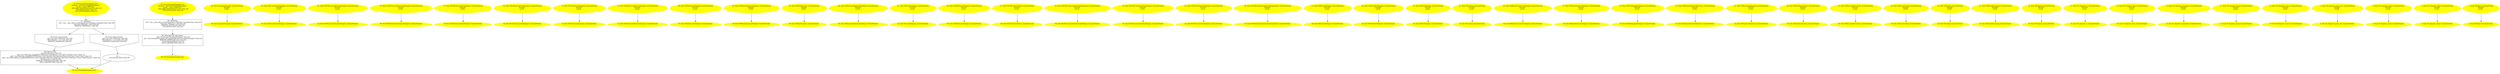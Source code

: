 digraph iCFG {
97 [label="97:  DeclStmt \n   n$7=_fun___objc_alloc_no_fail(sizeof(class NSString ):unsigned long ) [line 28]\n  *&s:class NSString *=n$7 [line 28]\n  REMOVE_TEMPS(n$7); [line 28]\n " shape="box"]
	

	 97 -> 94 ;
	 97 -> 95 ;
96 [label="96:  Return Stmt \n   NULLIFY(&s,false); [line 30]\n  n$4=_fun_NSString_stringWithUTF8String:(\"Something is not right exception\":char *) [line 31]\n  n$5=_fun_NSString_stringWithUTF8String:(\"Can't perform this operation because of this or that\":char *) [line 33]\n  n$6=_fun_NSException_exceptionWithName:reason:userInfo:(n$4:class NSString *,n$5:class NSString *,0:class NSDictionary *) [line 30]\n  *&return:void =n$6 [line 30]\n  REMOVE_TEMPS(n$4,n$5,n$6); [line 30]\n  APPLY_ABSTRACTION; [line 30]\n " shape="box"]
	

	 96 -> 92 ;
95 [label="95: Prune (false branch) \n   n$3=*&s:class NSString * [line 29]\n  PRUNE((n$3 == 0), false); [line 29]\n  REMOVE_TEMPS(n$3); [line 29]\n " shape="invhouse"]
	

	 95 -> 93 ;
94 [label="94: Prune (true branch) \n   n$3=*&s:class NSString * [line 29]\n  PRUNE((n$3 != 0), true); [line 29]\n  REMOVE_TEMPS(n$3); [line 29]\n " shape="invhouse"]
	

	 94 -> 96 ;
93 [label="93: + \n   NULLIFY(&s,false); [line 29]\n " ]
	

	 93 -> 92 ;
92 [label="92: Exit ExceptionExample_test1 \n  " color=yellow style=filled]
	

91 [label="91: Start ExceptionExample_test1\nFormals:  self:class ExceptionExample *\nLocals:  s:class NSString * \n   DECLARE_LOCALS(&return,&s); [line 27]\n  NULLIFY(&s,false); [line 27]\n  NULLIFY(&self,false); [line 27]\n " color=yellow style=filled]
	

	 91 -> 97 ;
90 [label="90:  DeclStmt \n   n$2=_fun___objc_alloc_no_fail(sizeof(class NSString ):unsigned long ) [line 20]\n  *&s:class NSString *=n$2 [line 20]\n  REMOVE_TEMPS(n$2); [line 20]\n  NULLIFY(&s,false); [line 20]\n " shape="box"]
	

	 90 -> 89 ;
89 [label="89:  Message Call: description \n   n$0=*&self:class ExceptionExample * [line 23]\n  n$1=_fun_ExceptionExample_description(n$0:class ExceptionExample *) [line 23]\n  REMOVE_TEMPS(n$0,n$1); [line 23]\n  NULLIFY(&self,false); [line 23]\n  APPLY_ABSTRACTION; [line 23]\n " shape="box"]
	

	 89 -> 88 ;
88 [label="88: Exit ExceptionExample_test \n  " color=yellow style=filled]
	

87 [label="87: Start ExceptionExample_test\nFormals:  self:class ExceptionExample *\nLocals:  s:class NSString * \n   DECLARE_LOCALS(&return,&s); [line 18]\n  NULLIFY(&s,false); [line 18]\n " color=yellow style=filled]
	

	 87 -> 90 ;
86 [label="86: Exit ExceptionExample_frontendChecks \n  " color=yellow style=filled]
	

85 [label="85: Start ExceptionExample_frontendChecks\nFormals: \nLocals:  \n  " color=yellow style=filled]
	

	 85 -> 86 ;
84 [label="84: Exit NSUserActivityDelegate_frontendChecks \n  " color=yellow style=filled]
	

83 [label="83: Start NSUserActivityDelegate_frontendChecks\nFormals: \nLocals:  \n  " color=yellow style=filled]
	

	 83 -> 84 ;
82 [label="82: Exit NSURLSessionStreamDelegate_frontendChecks \n  " color=yellow style=filled]
	

81 [label="81: Start NSURLSessionStreamDelegate_frontendChecks\nFormals: \nLocals:  \n  " color=yellow style=filled]
	

	 81 -> 82 ;
80 [label="80: Exit NSURLSessionDownloadDelegate_frontendChecks \n  " color=yellow style=filled]
	

79 [label="79: Start NSURLSessionDownloadDelegate_frontendChecks\nFormals: \nLocals:  \n  " color=yellow style=filled]
	

	 79 -> 80 ;
78 [label="78: Exit NSURLSessionDataDelegate_frontendChecks \n  " color=yellow style=filled]
	

77 [label="77: Start NSURLSessionDataDelegate_frontendChecks\nFormals: \nLocals:  \n  " color=yellow style=filled]
	

	 77 -> 78 ;
76 [label="76: Exit NSURLSessionTaskDelegate_frontendChecks \n  " color=yellow style=filled]
	

75 [label="75: Start NSURLSessionTaskDelegate_frontendChecks\nFormals: \nLocals:  \n  " color=yellow style=filled]
	

	 75 -> 76 ;
74 [label="74: Exit NSURLSessionDelegate_frontendChecks \n  " color=yellow style=filled]
	

73 [label="73: Start NSURLSessionDelegate_frontendChecks\nFormals: \nLocals:  \n  " color=yellow style=filled]
	

	 73 -> 74 ;
72 [label="72: Exit NSNetServiceBrowserDelegate_frontendChecks \n  " color=yellow style=filled]
	

71 [label="71: Start NSNetServiceBrowserDelegate_frontendChecks\nFormals: \nLocals:  \n  " color=yellow style=filled]
	

	 71 -> 72 ;
70 [label="70: Exit NSNetServiceDelegate_frontendChecks \n  " color=yellow style=filled]
	

69 [label="69: Start NSNetServiceDelegate_frontendChecks\nFormals: \nLocals:  \n  " color=yellow style=filled]
	

	 69 -> 70 ;
68 [label="68: Exit NSMetadataQueryDelegate_frontendChecks \n  " color=yellow style=filled]
	

67 [label="67: Start NSMetadataQueryDelegate_frontendChecks\nFormals: \nLocals:  \n  " color=yellow style=filled]
	

	 67 -> 68 ;
66 [label="66: Exit NSFilePresenter_frontendChecks \n  " color=yellow style=filled]
	

65 [label="65: Start NSFilePresenter_frontendChecks\nFormals: \nLocals:  \n  " color=yellow style=filled]
	

	 65 -> 66 ;
64 [label="64: Exit NSExtensionRequestHandling_frontendChecks \n  " color=yellow style=filled]
	

63 [label="63: Start NSExtensionRequestHandling_frontendChecks\nFormals: \nLocals:  \n  " color=yellow style=filled]
	

	 63 -> 64 ;
62 [label="62: Exit NSCacheDelegate_frontendChecks \n  " color=yellow style=filled]
	

61 [label="61: Start NSCacheDelegate_frontendChecks\nFormals: \nLocals:  \n  " color=yellow style=filled]
	

	 61 -> 62 ;
60 [label="60: Exit NSXMLParserDelegate_frontendChecks \n  " color=yellow style=filled]
	

59 [label="59: Start NSXMLParserDelegate_frontendChecks\nFormals: \nLocals:  \n  " color=yellow style=filled]
	

	 59 -> 60 ;
58 [label="58: Exit NSURLProtocolClient_frontendChecks \n  " color=yellow style=filled]
	

57 [label="57: Start NSURLProtocolClient_frontendChecks\nFormals: \nLocals:  \n  " color=yellow style=filled]
	

	 57 -> 58 ;
56 [label="56: Exit NSURLConnectionDownloadDelegate_frontendChecks \n  " color=yellow style=filled]
	

55 [label="55: Start NSURLConnectionDownloadDelegate_frontendChecks\nFormals: \nLocals:  \n  " color=yellow style=filled]
	

	 55 -> 56 ;
54 [label="54: Exit NSURLConnectionDataDelegate_frontendChecks \n  " color=yellow style=filled]
	

53 [label="53: Start NSURLConnectionDataDelegate_frontendChecks\nFormals: \nLocals:  \n  " color=yellow style=filled]
	

	 53 -> 54 ;
52 [label="52: Exit NSURLConnectionDelegate_frontendChecks \n  " color=yellow style=filled]
	

51 [label="51: Start NSURLConnectionDelegate_frontendChecks\nFormals: \nLocals:  \n  " color=yellow style=filled]
	

	 51 -> 52 ;
50 [label="50: Exit NSURLAuthenticationChallengeSender_frontendChecks \n  " color=yellow style=filled]
	

49 [label="49: Start NSURLAuthenticationChallengeSender_frontendChecks\nFormals: \nLocals:  \n  " color=yellow style=filled]
	

	 49 -> 50 ;
48 [label="48: Exit NSStreamDelegate_frontendChecks \n  " color=yellow style=filled]
	

47 [label="47: Start NSStreamDelegate_frontendChecks\nFormals: \nLocals:  \n  " color=yellow style=filled]
	

	 47 -> 48 ;
46 [label="46: Exit NSMachPortDelegate_frontendChecks \n  " color=yellow style=filled]
	

45 [label="45: Start NSMachPortDelegate_frontendChecks\nFormals: \nLocals:  \n  " color=yellow style=filled]
	

	 45 -> 46 ;
44 [label="44: Exit NSPortDelegate_frontendChecks \n  " color=yellow style=filled]
	

43 [label="43: Start NSPortDelegate_frontendChecks\nFormals: \nLocals:  \n  " color=yellow style=filled]
	

	 43 -> 44 ;
42 [label="42: Exit NSLocking_frontendChecks \n  " color=yellow style=filled]
	

41 [label="41: Start NSLocking_frontendChecks\nFormals: \nLocals:  \n  " color=yellow style=filled]
	

	 41 -> 42 ;
40 [label="40: Exit NSKeyedUnarchiverDelegate_frontendChecks \n  " color=yellow style=filled]
	

39 [label="39: Start NSKeyedUnarchiverDelegate_frontendChecks\nFormals: \nLocals:  \n  " color=yellow style=filled]
	

	 39 -> 40 ;
38 [label="38: Exit NSKeyedArchiverDelegate_frontendChecks \n  " color=yellow style=filled]
	

37 [label="37: Start NSKeyedArchiverDelegate_frontendChecks\nFormals: \nLocals:  \n  " color=yellow style=filled]
	

	 37 -> 38 ;
36 [label="36: Exit NSFileManagerDelegate_frontendChecks \n  " color=yellow style=filled]
	

35 [label="35: Start NSFileManagerDelegate_frontendChecks\nFormals: \nLocals:  \n  " color=yellow style=filled]
	

	 35 -> 36 ;
34 [label="34: Exit NSDecimalNumberBehaviors_frontendChecks \n  " color=yellow style=filled]
	

33 [label="33: Start NSDecimalNumberBehaviors_frontendChecks\nFormals: \nLocals:  \n  " color=yellow style=filled]
	

	 33 -> 34 ;
32 [label="32: Exit NSProgressReporting_frontendChecks \n  " color=yellow style=filled]
	

31 [label="31: Start NSProgressReporting_frontendChecks\nFormals: \nLocals:  \n  " color=yellow style=filled]
	

	 31 -> 32 ;
30 [label="30: Exit NSFastEnumeration_frontendChecks \n  " color=yellow style=filled]
	

29 [label="29: Start NSFastEnumeration_frontendChecks\nFormals: \nLocals:  \n  " color=yellow style=filled]
	

	 29 -> 30 ;
28 [label="28: Exit NSDiscardableContent_frontendChecks \n  " color=yellow style=filled]
	

27 [label="27: Start NSDiscardableContent_frontendChecks\nFormals: \nLocals:  \n  " color=yellow style=filled]
	

	 27 -> 28 ;
26 [label="26: Exit NSSecureCoding_frontendChecks \n  " color=yellow style=filled]
	

25 [label="25: Start NSSecureCoding_frontendChecks\nFormals: \nLocals:  \n  " color=yellow style=filled]
	

	 25 -> 26 ;
24 [label="24: Exit NSCoding_frontendChecks \n  " color=yellow style=filled]
	

23 [label="23: Start NSCoding_frontendChecks\nFormals: \nLocals:  \n  " color=yellow style=filled]
	

	 23 -> 24 ;
22 [label="22: Exit NSMutableCopying_frontendChecks \n  " color=yellow style=filled]
	

21 [label="21: Start NSMutableCopying_frontendChecks\nFormals: \nLocals:  \n  " color=yellow style=filled]
	

	 21 -> 22 ;
20 [label="20: Exit NSCopying_frontendChecks \n  " color=yellow style=filled]
	

19 [label="19: Start NSCopying_frontendChecks\nFormals: \nLocals:  \n  " color=yellow style=filled]
	

	 19 -> 20 ;
18 [label="18: Exit OS_dispatch_io_frontendChecks \n  " color=yellow style=filled]
	

17 [label="17: Start OS_dispatch_io_frontendChecks\nFormals: \nLocals:  \n  " color=yellow style=filled]
	

	 17 -> 18 ;
16 [label="16: Exit OS_dispatch_data_frontendChecks \n  " color=yellow style=filled]
	

15 [label="15: Start OS_dispatch_data_frontendChecks\nFormals: \nLocals:  \n  " color=yellow style=filled]
	

	 15 -> 16 ;
14 [label="14: Exit OS_dispatch_semaphore_frontendChecks \n  " color=yellow style=filled]
	

13 [label="13: Start OS_dispatch_semaphore_frontendChecks\nFormals: \nLocals:  \n  " color=yellow style=filled]
	

	 13 -> 14 ;
12 [label="12: Exit OS_dispatch_group_frontendChecks \n  " color=yellow style=filled]
	

11 [label="11: Start OS_dispatch_group_frontendChecks\nFormals: \nLocals:  \n  " color=yellow style=filled]
	

	 11 -> 12 ;
10 [label="10: Exit OS_dispatch_source_frontendChecks \n  " color=yellow style=filled]
	

9 [label="9: Start OS_dispatch_source_frontendChecks\nFormals: \nLocals:  \n  " color=yellow style=filled]
	

	 9 -> 10 ;
8 [label="8: Exit OS_dispatch_queue_attr_frontendChecks \n  " color=yellow style=filled]
	

7 [label="7: Start OS_dispatch_queue_attr_frontendChecks\nFormals: \nLocals:  \n  " color=yellow style=filled]
	

	 7 -> 8 ;
6 [label="6: Exit OS_dispatch_queue_frontendChecks \n  " color=yellow style=filled]
	

5 [label="5: Start OS_dispatch_queue_frontendChecks\nFormals: \nLocals:  \n  " color=yellow style=filled]
	

	 5 -> 6 ;
4 [label="4: Exit OS_dispatch_object_frontendChecks \n  " color=yellow style=filled]
	

3 [label="3: Start OS_dispatch_object_frontendChecks\nFormals: \nLocals:  \n  " color=yellow style=filled]
	

	 3 -> 4 ;
2 [label="2: Exit NSObject_frontendChecks \n  " color=yellow style=filled]
	

1 [label="1: Start NSObject_frontendChecks\nFormals: \nLocals:  \n  " color=yellow style=filled]
	

	 1 -> 2 ;
}
